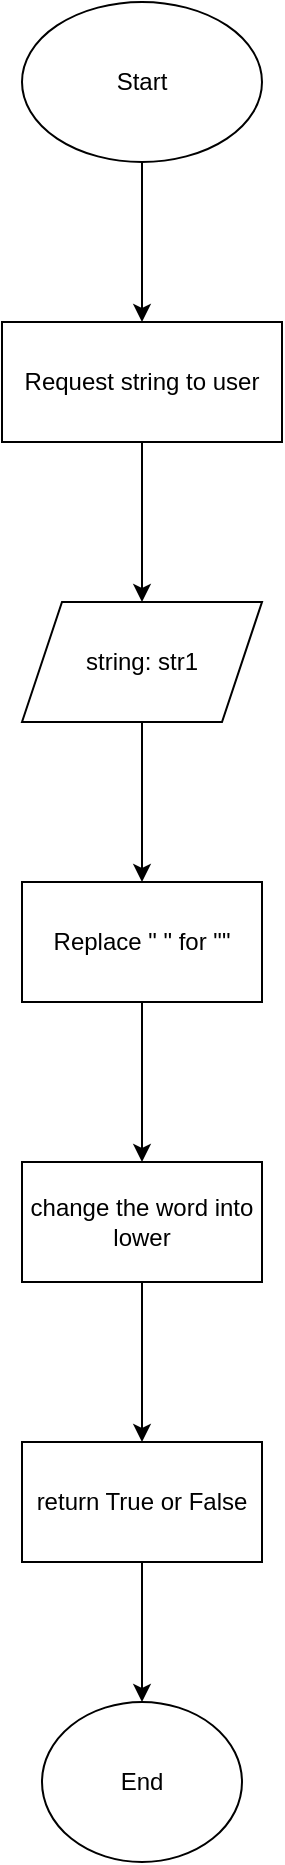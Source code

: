 <mxfile>
    <diagram id="Y-1j1qBWj7r785aBw5z7" name="Page-1">
        <mxGraphModel dx="1164" dy="611" grid="1" gridSize="10" guides="1" tooltips="1" connect="1" arrows="1" fold="1" page="1" pageScale="1" pageWidth="2000" pageHeight="3600" math="0" shadow="0">
            <root>
                <mxCell id="0"/>
                <mxCell id="1" parent="0"/>
                <mxCell id="5" value="" style="edgeStyle=none;html=1;" edge="1" parent="1" source="2" target="4">
                    <mxGeometry relative="1" as="geometry"/>
                </mxCell>
                <mxCell id="2" value="Start" style="ellipse;whiteSpace=wrap;html=1;" vertex="1" parent="1">
                    <mxGeometry x="300" y="20" width="120" height="80" as="geometry"/>
                </mxCell>
                <mxCell id="10" value="" style="edgeStyle=none;html=1;" edge="1" parent="1" source="4" target="9">
                    <mxGeometry relative="1" as="geometry"/>
                </mxCell>
                <mxCell id="4" value="Request string to user" style="whiteSpace=wrap;html=1;" vertex="1" parent="1">
                    <mxGeometry x="290" y="180" width="140" height="60" as="geometry"/>
                </mxCell>
                <mxCell id="12" value="" style="edgeStyle=none;html=1;" edge="1" parent="1" source="9" target="11">
                    <mxGeometry relative="1" as="geometry"/>
                </mxCell>
                <mxCell id="9" value="string: str1" style="shape=parallelogram;perimeter=parallelogramPerimeter;whiteSpace=wrap;html=1;fixedSize=1;" vertex="1" parent="1">
                    <mxGeometry x="300" y="320" width="120" height="60" as="geometry"/>
                </mxCell>
                <mxCell id="14" value="" style="edgeStyle=none;html=1;" edge="1" parent="1" source="11" target="13">
                    <mxGeometry relative="1" as="geometry"/>
                </mxCell>
                <mxCell id="11" value="Replace &quot; &quot; for &quot;&quot;" style="whiteSpace=wrap;html=1;" vertex="1" parent="1">
                    <mxGeometry x="300" y="460" width="120" height="60" as="geometry"/>
                </mxCell>
                <mxCell id="16" value="" style="edgeStyle=none;html=1;" edge="1" parent="1" source="13" target="15">
                    <mxGeometry relative="1" as="geometry"/>
                </mxCell>
                <mxCell id="13" value="change the word into lower" style="whiteSpace=wrap;html=1;" vertex="1" parent="1">
                    <mxGeometry x="300" y="600" width="120" height="60" as="geometry"/>
                </mxCell>
                <mxCell id="18" value="" style="edgeStyle=none;html=1;" edge="1" parent="1" source="15" target="17">
                    <mxGeometry relative="1" as="geometry"/>
                </mxCell>
                <mxCell id="15" value="return True or False" style="whiteSpace=wrap;html=1;" vertex="1" parent="1">
                    <mxGeometry x="300" y="740" width="120" height="60" as="geometry"/>
                </mxCell>
                <mxCell id="17" value="End" style="ellipse;whiteSpace=wrap;html=1;" vertex="1" parent="1">
                    <mxGeometry x="310" y="870" width="100" height="80" as="geometry"/>
                </mxCell>
            </root>
        </mxGraphModel>
    </diagram>
</mxfile>